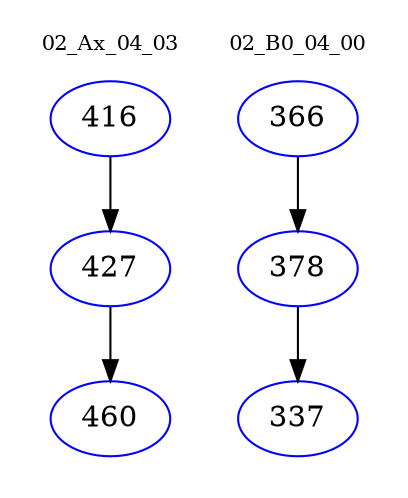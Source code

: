 digraph{
subgraph cluster_0 {
color = white
label = "02_Ax_04_03";
fontsize=10;
T0_416 [label="416", color="blue"]
T0_416 -> T0_427 [color="black"]
T0_427 [label="427", color="blue"]
T0_427 -> T0_460 [color="black"]
T0_460 [label="460", color="blue"]
}
subgraph cluster_1 {
color = white
label = "02_B0_04_00";
fontsize=10;
T1_366 [label="366", color="blue"]
T1_366 -> T1_378 [color="black"]
T1_378 [label="378", color="blue"]
T1_378 -> T1_337 [color="black"]
T1_337 [label="337", color="blue"]
}
}
